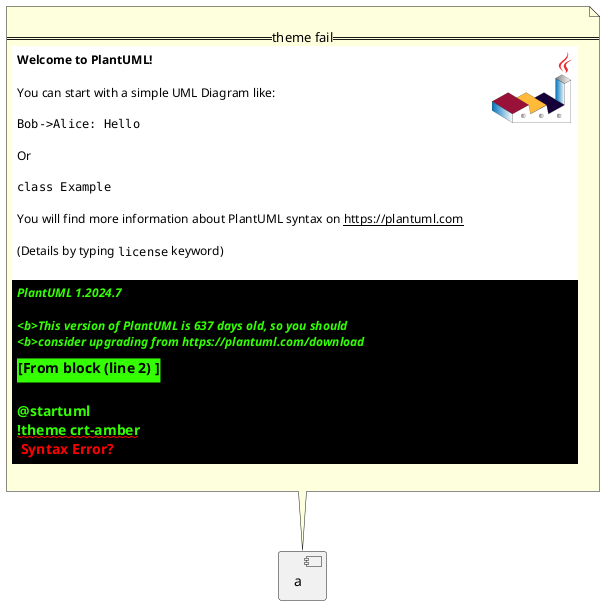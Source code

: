 {
  "sha1": "r81bmhvl0ulfsz9q0uiaa7x1k0s94e1",
  "insertion": {
    "when": "2024-11-27T18:06:12.690Z",
    "url": "https://forum.plantuml.net/18266/defining-a-theme-for-embedded-diagram-breaks-it",
    "user": "The-Lum"
  }
}
@startuml

component a {
}

note top of a: \n==theme fail==\n{{\n!theme crt-amber\nUser->System: test\n}}\n

@enduml
